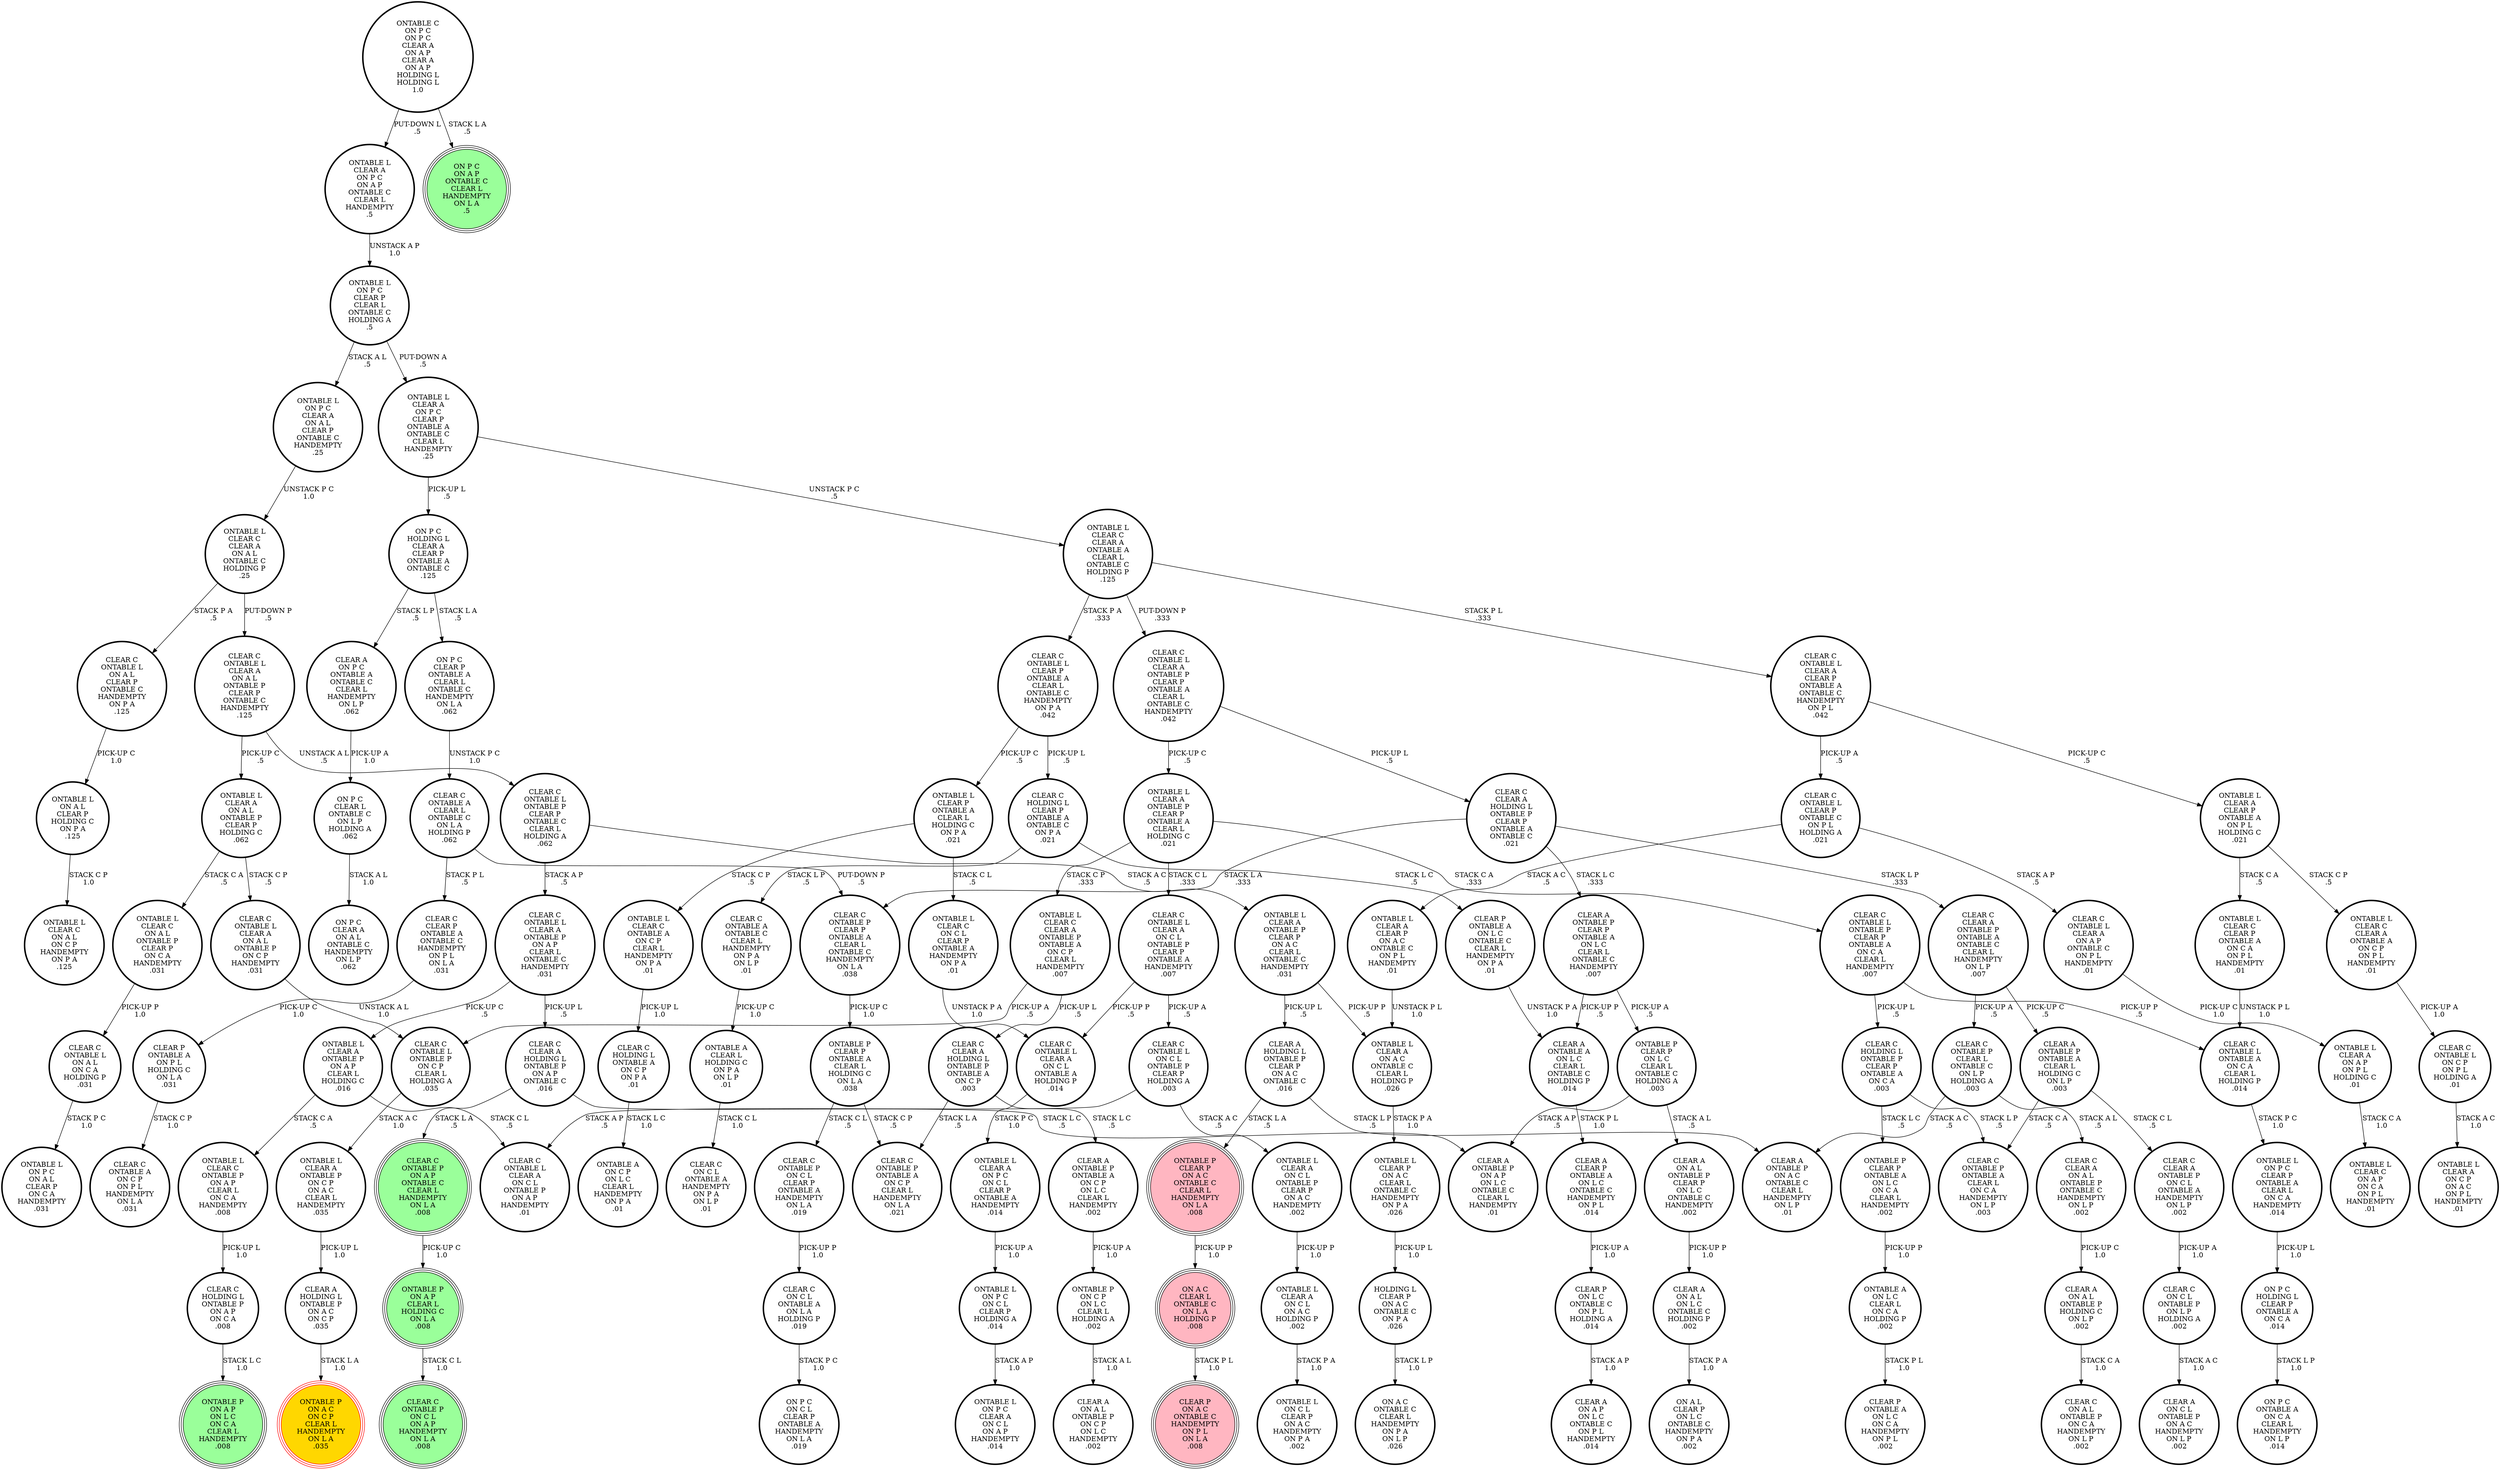 digraph {
"CLEAR C\nCLEAR A\nONTABLE P\nONTABLE A\nONTABLE C\nCLEAR L\nHANDEMPTY\nON L P\n.007\n" -> "CLEAR A\nONTABLE P\nONTABLE A\nCLEAR L\nHOLDING C\nON L P\n.003\n"[label="PICK-UP C\n.5\n"];
"CLEAR C\nCLEAR A\nONTABLE P\nONTABLE A\nONTABLE C\nCLEAR L\nHANDEMPTY\nON L P\n.007\n" -> "CLEAR C\nONTABLE P\nCLEAR L\nONTABLE C\nON L P\nHOLDING A\n.003\n"[label="PICK-UP A\n.5\n"];
"ONTABLE L\nCLEAR A\nON C L\nONTABLE P\nCLEAR P\nON A C\nHANDEMPTY\n.002\n" -> "ONTABLE L\nCLEAR A\nON C L\nON A C\nHOLDING P\n.002\n"[label="PICK-UP P\n1.0\n"];
"CLEAR A\nON A L\nON L C\nONTABLE C\nHOLDING P\n.002\n" -> "ON A L\nCLEAR P\nON L C\nONTABLE C\nHANDEMPTY\nON P A\n.002\n"[label="STACK P A\n1.0\n"];
"ONTABLE L\nCLEAR C\nON C L\nCLEAR P\nONTABLE A\nHANDEMPTY\nON P A\n.01\n" -> "CLEAR C\nONTABLE L\nCLEAR A\nON C L\nONTABLE A\nHOLDING P\n.014\n"[label="UNSTACK P A\n1.0\n"];
"ON P C\nCLEAR L\nONTABLE C\nON L P\nHOLDING A\n.062\n" -> "ON P C\nCLEAR A\nON A L\nONTABLE C\nHANDEMPTY\nON L P\n.062\n"[label="STACK A L\n1.0\n"];
"ONTABLE L\nCLEAR C\nON A L\nONTABLE P\nCLEAR P\nON C A\nHANDEMPTY\n.031\n" -> "CLEAR C\nONTABLE L\nON A L\nON C A\nHOLDING P\n.031\n"[label="PICK-UP P\n1.0\n"];
"CLEAR C\nONTABLE L\nCLEAR P\nONTABLE A\nCLEAR L\nONTABLE C\nHANDEMPTY\nON P A\n.042\n" -> "ONTABLE L\nCLEAR P\nONTABLE A\nCLEAR L\nHOLDING C\nON P A\n.021\n"[label="PICK-UP C\n.5\n"];
"CLEAR C\nONTABLE L\nCLEAR P\nONTABLE A\nCLEAR L\nONTABLE C\nHANDEMPTY\nON P A\n.042\n" -> "CLEAR C\nHOLDING L\nCLEAR P\nONTABLE A\nONTABLE C\nON P A\n.021\n"[label="PICK-UP L\n.5\n"];
"ONTABLE A\nCLEAR L\nHOLDING C\nON P A\nON L P\n.01\n" -> "CLEAR C\nON C L\nONTABLE A\nHANDEMPTY\nON P A\nON L P\n.01\n"[label="STACK C L\n1.0\n"];
"CLEAR C\nON C L\nONTABLE P\nON L P\nHOLDING A\n.002\n" -> "CLEAR A\nON C L\nONTABLE P\nON A C\nHANDEMPTY\nON L P\n.002\n"[label="STACK A C\n1.0\n"];
"CLEAR C\nHOLDING L\nONTABLE P\nON A P\nON C A\n.008\n" -> "ONTABLE P\nON A P\nON L C\nON C A\nCLEAR L\nHANDEMPTY\n.008\n"[label="STACK L C\n1.0\n"];
"CLEAR P\nON L C\nONTABLE C\nON P L\nHOLDING A\n.014\n" -> "CLEAR A\nON A P\nON L C\nONTABLE C\nON P L\nHANDEMPTY\n.014\n"[label="STACK A P\n1.0\n"];
"CLEAR C\nONTABLE L\nCLEAR A\nON A L\nONTABLE P\nCLEAR P\nONTABLE C\nHANDEMPTY\n.125\n" -> "CLEAR C\nONTABLE L\nONTABLE P\nCLEAR P\nONTABLE C\nCLEAR L\nHOLDING A\n.062\n"[label="UNSTACK A L\n.5\n"];
"CLEAR C\nONTABLE L\nCLEAR A\nON A L\nONTABLE P\nCLEAR P\nONTABLE C\nHANDEMPTY\n.125\n" -> "ONTABLE L\nCLEAR A\nON A L\nONTABLE P\nCLEAR P\nHOLDING C\n.062\n"[label="PICK-UP C\n.5\n"];
"CLEAR C\nHOLDING L\nONTABLE P\nCLEAR P\nONTABLE A\nON C A\n.003\n" -> "CLEAR C\nONTABLE P\nONTABLE A\nCLEAR L\nON C A\nHANDEMPTY\nON L P\n.003\n"[label="STACK L P\n.5\n"];
"CLEAR C\nHOLDING L\nONTABLE P\nCLEAR P\nONTABLE A\nON C A\n.003\n" -> "ONTABLE P\nCLEAR P\nONTABLE A\nON L C\nON C A\nCLEAR L\nHANDEMPTY\n.002\n"[label="STACK L C\n.5\n"];
"ONTABLE L\nON A L\nCLEAR P\nHOLDING C\nON P A\n.125\n" -> "ONTABLE L\nCLEAR C\nON A L\nON C P\nHANDEMPTY\nON P A\n.125\n"[label="STACK C P\n1.0\n"];
"ONTABLE L\nCLEAR A\nONTABLE P\nCLEAR P\nON A C\nCLEAR L\nONTABLE C\nHANDEMPTY\n.031\n" -> "ONTABLE L\nCLEAR A\nON A C\nONTABLE C\nCLEAR L\nHOLDING P\n.026\n"[label="PICK-UP P\n.5\n"];
"ONTABLE L\nCLEAR A\nONTABLE P\nCLEAR P\nON A C\nCLEAR L\nONTABLE C\nHANDEMPTY\n.031\n" -> "CLEAR A\nHOLDING L\nONTABLE P\nCLEAR P\nON A C\nONTABLE C\n.016\n"[label="PICK-UP L\n.5\n"];
"CLEAR A\nONTABLE A\nON L C\nCLEAR L\nONTABLE C\nHOLDING P\n.014\n" -> "CLEAR A\nCLEAR P\nONTABLE A\nON L C\nONTABLE C\nHANDEMPTY\nON P L\n.014\n"[label="STACK P L\n1.0\n"];
"ONTABLE L\nCLEAR A\nON P C\nON A P\nONTABLE C\nCLEAR L\nHANDEMPTY\n.5\n" -> "ONTABLE L\nON P C\nCLEAR P\nCLEAR L\nONTABLE C\nHOLDING A\n.5\n"[label="UNSTACK A P\n1.0\n"];
"CLEAR C\nCLEAR A\nON A L\nONTABLE P\nONTABLE C\nHANDEMPTY\nON L P\n.002\n" -> "CLEAR A\nON A L\nONTABLE P\nHOLDING C\nON L P\n.002\n"[label="PICK-UP C\n1.0\n"];
"ON A C\nCLEAR L\nONTABLE C\nON L A\nHOLDING P\n.008\n" -> "CLEAR P\nON A C\nONTABLE C\nHANDEMPTY\nON P L\nON L A\n.008\n"[label="STACK P L\n1.0\n"];
"ONTABLE L\nCLEAR C\nONTABLE A\nON C P\nCLEAR L\nHANDEMPTY\nON P A\n.01\n" -> "CLEAR C\nHOLDING L\nONTABLE A\nON C P\nON P A\n.01\n"[label="PICK-UP L\n1.0\n"];
"ONTABLE L\nCLEAR P\nONTABLE A\nCLEAR L\nHOLDING C\nON P A\n.021\n" -> "ONTABLE L\nCLEAR C\nON C L\nCLEAR P\nONTABLE A\nHANDEMPTY\nON P A\n.01\n"[label="STACK C L\n.5\n"];
"ONTABLE L\nCLEAR P\nONTABLE A\nCLEAR L\nHOLDING C\nON P A\n.021\n" -> "ONTABLE L\nCLEAR C\nONTABLE A\nON C P\nCLEAR L\nHANDEMPTY\nON P A\n.01\n"[label="STACK C P\n.5\n"];
"CLEAR C\nCLEAR A\nONTABLE P\nON C L\nONTABLE A\nHANDEMPTY\nON L P\n.002\n" -> "CLEAR C\nON C L\nONTABLE P\nON L P\nHOLDING A\n.002\n"[label="PICK-UP A\n1.0\n"];
"ONTABLE C\nON P C\nON P C\nCLEAR A\nON A P\nCLEAR A\nON A P\nHOLDING L\nHOLDING L\n1.0\n" -> "ONTABLE L\nCLEAR A\nON P C\nON A P\nONTABLE C\nCLEAR L\nHANDEMPTY\n.5\n"[label="PUT-DOWN L\n.5\n"];
"ONTABLE C\nON P C\nON P C\nCLEAR A\nON A P\nCLEAR A\nON A P\nHOLDING L\nHOLDING L\n1.0\n" -> "ON P C\nON A P\nONTABLE C\nCLEAR L\nHANDEMPTY\nON L A\n.5\n"[label="STACK L A\n.5\n"];
"ONTABLE L\nCLEAR A\nONTABLE P\nCLEAR P\nONTABLE A\nCLEAR L\nHOLDING C\n.021\n" -> "CLEAR C\nONTABLE L\nCLEAR A\nON C L\nONTABLE P\nCLEAR P\nONTABLE A\nHANDEMPTY\n.007\n"[label="STACK C L\n.333\n"];
"ONTABLE L\nCLEAR A\nONTABLE P\nCLEAR P\nONTABLE A\nCLEAR L\nHOLDING C\n.021\n" -> "ONTABLE L\nCLEAR C\nCLEAR A\nONTABLE P\nONTABLE A\nON C P\nCLEAR L\nHANDEMPTY\n.007\n"[label="STACK C P\n.333\n"];
"ONTABLE L\nCLEAR A\nONTABLE P\nCLEAR P\nONTABLE A\nCLEAR L\nHOLDING C\n.021\n" -> "CLEAR C\nONTABLE L\nONTABLE P\nCLEAR P\nONTABLE A\nON C A\nCLEAR L\nHANDEMPTY\n.007\n"[label="STACK C A\n.333\n"];
"CLEAR A\nCLEAR P\nONTABLE A\nON L C\nONTABLE C\nHANDEMPTY\nON P L\n.014\n" -> "CLEAR P\nON L C\nONTABLE C\nON P L\nHOLDING A\n.014\n"[label="PICK-UP A\n1.0\n"];
"CLEAR C\nON C L\nONTABLE A\nON L A\nHOLDING P\n.019\n" -> "ON P C\nON C L\nCLEAR P\nONTABLE A\nHANDEMPTY\nON L A\n.019\n"[label="STACK P C\n1.0\n"];
"ONTABLE L\nON P C\nCLEAR P\nCLEAR L\nONTABLE C\nHOLDING A\n.5\n" -> "ONTABLE L\nON P C\nCLEAR A\nON A L\nCLEAR P\nONTABLE C\nHANDEMPTY\n.25\n"[label="STACK A L\n.5\n"];
"ONTABLE L\nON P C\nCLEAR P\nCLEAR L\nONTABLE C\nHOLDING A\n.5\n" -> "ONTABLE L\nCLEAR A\nON P C\nCLEAR P\nONTABLE A\nONTABLE C\nCLEAR L\nHANDEMPTY\n.25\n"[label="PUT-DOWN A\n.5\n"];
"ONTABLE L\nCLEAR A\nON P C\nCLEAR P\nONTABLE A\nONTABLE C\nCLEAR L\nHANDEMPTY\n.25\n" -> "ON P C\nHOLDING L\nCLEAR A\nCLEAR P\nONTABLE A\nONTABLE C\n.125\n"[label="PICK-UP L\n.5\n"];
"ONTABLE L\nCLEAR A\nON P C\nCLEAR P\nONTABLE A\nONTABLE C\nCLEAR L\nHANDEMPTY\n.25\n" -> "ONTABLE L\nCLEAR C\nCLEAR A\nONTABLE A\nCLEAR L\nONTABLE C\nHOLDING P\n.125\n"[label="UNSTACK P C\n.5\n"];
"ONTABLE L\nCLEAR C\nCLEAR A\nONTABLE P\nONTABLE A\nON C P\nCLEAR L\nHANDEMPTY\n.007\n" -> "CLEAR C\nCLEAR A\nHOLDING L\nONTABLE P\nONTABLE A\nON C P\n.003\n"[label="PICK-UP L\n.5\n"];
"ONTABLE L\nCLEAR C\nCLEAR A\nONTABLE P\nONTABLE A\nON C P\nCLEAR L\nHANDEMPTY\n.007\n" -> "CLEAR C\nONTABLE L\nONTABLE P\nON C P\nCLEAR L\nHOLDING A\n.035\n"[label="PICK-UP A\n.5\n"];
"HOLDING L\nCLEAR P\nON A C\nONTABLE C\nON P A\n.026\n" -> "ON A C\nONTABLE C\nCLEAR L\nHANDEMPTY\nON P A\nON L P\n.026\n"[label="STACK L P\n1.0\n"];
"CLEAR C\nCLEAR A\nHOLDING L\nONTABLE P\nCLEAR P\nONTABLE A\nONTABLE C\n.021\n" -> "CLEAR A\nONTABLE P\nCLEAR P\nONTABLE A\nON L C\nCLEAR L\nONTABLE C\nHANDEMPTY\n.007\n"[label="STACK L C\n.333\n"];
"CLEAR C\nCLEAR A\nHOLDING L\nONTABLE P\nCLEAR P\nONTABLE A\nONTABLE C\n.021\n" -> "CLEAR C\nCLEAR A\nONTABLE P\nONTABLE A\nONTABLE C\nCLEAR L\nHANDEMPTY\nON L P\n.007\n"[label="STACK L P\n.333\n"];
"CLEAR C\nCLEAR A\nHOLDING L\nONTABLE P\nCLEAR P\nONTABLE A\nONTABLE C\n.021\n" -> "CLEAR C\nONTABLE P\nCLEAR P\nONTABLE A\nCLEAR L\nONTABLE C\nHANDEMPTY\nON L A\n.038\n"[label="STACK L A\n.333\n"];
"CLEAR C\nONTABLE L\nCLEAR A\nONTABLE P\nCLEAR P\nONTABLE A\nCLEAR L\nONTABLE C\nHANDEMPTY\n.042\n" -> "CLEAR C\nCLEAR A\nHOLDING L\nONTABLE P\nCLEAR P\nONTABLE A\nONTABLE C\n.021\n"[label="PICK-UP L\n.5\n"];
"CLEAR C\nONTABLE L\nCLEAR A\nONTABLE P\nCLEAR P\nONTABLE A\nCLEAR L\nONTABLE C\nHANDEMPTY\n.042\n" -> "ONTABLE L\nCLEAR A\nONTABLE P\nCLEAR P\nONTABLE A\nCLEAR L\nHOLDING C\n.021\n"[label="PICK-UP C\n.5\n"];
"CLEAR A\nONTABLE P\nONTABLE A\nCLEAR L\nHOLDING C\nON L P\n.003\n" -> "CLEAR C\nCLEAR A\nONTABLE P\nON C L\nONTABLE A\nHANDEMPTY\nON L P\n.002\n"[label="STACK C L\n.5\n"];
"CLEAR A\nONTABLE P\nONTABLE A\nCLEAR L\nHOLDING C\nON L P\n.003\n" -> "CLEAR C\nONTABLE P\nONTABLE A\nCLEAR L\nON C A\nHANDEMPTY\nON L P\n.003\n"[label="STACK C A\n.5\n"];
"ONTABLE A\nON L C\nCLEAR L\nON C A\nHOLDING P\n.002\n" -> "CLEAR P\nONTABLE A\nON L C\nON C A\nHANDEMPTY\nON P L\n.002\n"[label="STACK P L\n1.0\n"];
"ONTABLE L\nON P C\nCLEAR P\nONTABLE A\nCLEAR L\nON C A\nHANDEMPTY\n.014\n" -> "ON P C\nHOLDING L\nCLEAR P\nONTABLE A\nON C A\n.014\n"[label="PICK-UP L\n1.0\n"];
"CLEAR C\nONTABLE P\nCLEAR L\nONTABLE C\nON L P\nHOLDING A\n.003\n" -> "CLEAR A\nONTABLE P\nON A C\nONTABLE C\nCLEAR L\nHANDEMPTY\nON L P\n.01\n"[label="STACK A C\n.5\n"];
"CLEAR C\nONTABLE P\nCLEAR L\nONTABLE C\nON L P\nHOLDING A\n.003\n" -> "CLEAR C\nCLEAR A\nON A L\nONTABLE P\nONTABLE C\nHANDEMPTY\nON L P\n.002\n"[label="STACK A L\n.5\n"];
"CLEAR C\nCLEAR A\nHOLDING L\nONTABLE P\nONTABLE A\nON C P\n.003\n" -> "CLEAR C\nONTABLE P\nONTABLE A\nON C P\nCLEAR L\nHANDEMPTY\nON L A\n.021\n"[label="STACK L A\n.5\n"];
"CLEAR C\nCLEAR A\nHOLDING L\nONTABLE P\nONTABLE A\nON C P\n.003\n" -> "CLEAR A\nONTABLE P\nONTABLE A\nON C P\nON L C\nCLEAR L\nHANDEMPTY\n.002\n"[label="STACK L C\n.5\n"];
"ONTABLE L\nCLEAR A\nONTABLE P\nON C P\nON A C\nCLEAR L\nHANDEMPTY\n.035\n" -> "CLEAR A\nHOLDING L\nONTABLE P\nON A C\nON C P\n.035\n"[label="PICK-UP L\n1.0\n"];
"CLEAR A\nON P C\nONTABLE A\nONTABLE C\nCLEAR L\nHANDEMPTY\nON L P\n.062\n" -> "ON P C\nCLEAR L\nONTABLE C\nON L P\nHOLDING A\n.062\n"[label="PICK-UP A\n1.0\n"];
"ONTABLE L\nCLEAR C\nCLEAR P\nONTABLE A\nON C A\nON P L\nHANDEMPTY\n.01\n" -> "CLEAR C\nONTABLE L\nONTABLE A\nON C A\nCLEAR L\nHOLDING P\n.014\n"[label="UNSTACK P L\n1.0\n"];
"CLEAR C\nONTABLE P\nON A P\nONTABLE C\nCLEAR L\nHANDEMPTY\nON L A\n.008\n" -> "ONTABLE P\nON A P\nCLEAR L\nHOLDING C\nON L A\n.008\n"[label="PICK-UP C\n1.0\n"];
"ONTABLE L\nCLEAR A\nON A P\nON P L\nHOLDING C\n.01\n" -> "ONTABLE L\nCLEAR C\nON A P\nON C A\nON P L\nHANDEMPTY\n.01\n"[label="STACK C A\n1.0\n"];
"CLEAR C\nONTABLE L\nCLEAR A\nON A L\nONTABLE P\nON C P\nHANDEMPTY\n.031\n" -> "CLEAR C\nONTABLE L\nONTABLE P\nON C P\nCLEAR L\nHOLDING A\n.035\n"[label="UNSTACK A L\n1.0\n"];
"ONTABLE L\nCLEAR P\nON A C\nCLEAR L\nONTABLE C\nHANDEMPTY\nON P A\n.026\n" -> "HOLDING L\nCLEAR P\nON A C\nONTABLE C\nON P A\n.026\n"[label="PICK-UP L\n1.0\n"];
"ONTABLE L\nCLEAR A\nON A L\nONTABLE P\nCLEAR P\nHOLDING C\n.062\n" -> "ONTABLE L\nCLEAR C\nON A L\nONTABLE P\nCLEAR P\nON C A\nHANDEMPTY\n.031\n"[label="STACK C A\n.5\n"];
"ONTABLE L\nCLEAR A\nON A L\nONTABLE P\nCLEAR P\nHOLDING C\n.062\n" -> "CLEAR C\nONTABLE L\nCLEAR A\nON A L\nONTABLE P\nON C P\nHANDEMPTY\n.031\n"[label="STACK C P\n.5\n"];
"CLEAR P\nONTABLE A\nON L C\nONTABLE C\nCLEAR L\nHANDEMPTY\nON P A\n.01\n" -> "CLEAR A\nONTABLE A\nON L C\nCLEAR L\nONTABLE C\nHOLDING P\n.014\n"[label="UNSTACK P A\n1.0\n"];
"ONTABLE L\nCLEAR C\nONTABLE P\nON A P\nCLEAR L\nON C A\nHANDEMPTY\n.008\n" -> "CLEAR C\nHOLDING L\nONTABLE P\nON A P\nON C A\n.008\n"[label="PICK-UP L\n1.0\n"];
"CLEAR A\nONTABLE P\nCLEAR P\nONTABLE A\nON L C\nCLEAR L\nONTABLE C\nHANDEMPTY\n.007\n" -> "ONTABLE P\nCLEAR P\nON L C\nCLEAR L\nONTABLE C\nHOLDING A\n.003\n"[label="PICK-UP A\n.5\n"];
"CLEAR A\nONTABLE P\nCLEAR P\nONTABLE A\nON L C\nCLEAR L\nONTABLE C\nHANDEMPTY\n.007\n" -> "CLEAR A\nONTABLE A\nON L C\nCLEAR L\nONTABLE C\nHOLDING P\n.014\n"[label="PICK-UP P\n.5\n"];
"ONTABLE L\nCLEAR A\nON A C\nONTABLE C\nCLEAR L\nHOLDING P\n.026\n" -> "ONTABLE L\nCLEAR P\nON A C\nCLEAR L\nONTABLE C\nHANDEMPTY\nON P A\n.026\n"[label="STACK P A\n1.0\n"];
"CLEAR C\nONTABLE L\nON A L\nCLEAR P\nONTABLE C\nHANDEMPTY\nON P A\n.125\n" -> "ONTABLE L\nON A L\nCLEAR P\nHOLDING C\nON P A\n.125\n"[label="PICK-UP C\n1.0\n"];
"CLEAR C\nONTABLE A\nCLEAR L\nONTABLE C\nON L A\nHOLDING P\n.062\n" -> "CLEAR C\nCLEAR P\nONTABLE A\nONTABLE C\nHANDEMPTY\nON P L\nON L A\n.031\n"[label="STACK P L\n.5\n"];
"CLEAR C\nONTABLE A\nCLEAR L\nONTABLE C\nON L A\nHOLDING P\n.062\n" -> "CLEAR C\nONTABLE P\nCLEAR P\nONTABLE A\nCLEAR L\nONTABLE C\nHANDEMPTY\nON L A\n.038\n"[label="PUT-DOWN P\n.5\n"];
"CLEAR C\nONTABLE L\nON C L\nONTABLE P\nCLEAR P\nHOLDING A\n.003\n" -> "ONTABLE L\nCLEAR A\nON C L\nONTABLE P\nCLEAR P\nON A C\nHANDEMPTY\n.002\n"[label="STACK A C\n.5\n"];
"CLEAR C\nONTABLE L\nON C L\nONTABLE P\nCLEAR P\nHOLDING A\n.003\n" -> "CLEAR C\nONTABLE L\nCLEAR A\nON C L\nONTABLE P\nON A P\nHANDEMPTY\n.01\n"[label="STACK A P\n.5\n"];
"ONTABLE P\nON A P\nCLEAR L\nHOLDING C\nON L A\n.008\n" -> "CLEAR C\nONTABLE P\nON C L\nON A P\nHANDEMPTY\nON L A\n.008\n"[label="STACK C L\n1.0\n"];
"ONTABLE P\nCLEAR P\nONTABLE A\nON L C\nON C A\nCLEAR L\nHANDEMPTY\n.002\n" -> "ONTABLE A\nON L C\nCLEAR L\nON C A\nHOLDING P\n.002\n"[label="PICK-UP P\n1.0\n"];
"CLEAR C\nONTABLE L\nCLEAR A\nON A P\nONTABLE C\nON P L\nHANDEMPTY\n.01\n" -> "ONTABLE L\nCLEAR A\nON A P\nON P L\nHOLDING C\n.01\n"[label="PICK-UP C\n1.0\n"];
"CLEAR C\nONTABLE P\nCLEAR P\nONTABLE A\nCLEAR L\nONTABLE C\nHANDEMPTY\nON L A\n.038\n" -> "ONTABLE P\nCLEAR P\nONTABLE A\nCLEAR L\nHOLDING C\nON L A\n.038\n"[label="PICK-UP C\n1.0\n"];
"ONTABLE L\nON P C\nCLEAR A\nON A L\nCLEAR P\nONTABLE C\nHANDEMPTY\n.25\n" -> "ONTABLE L\nCLEAR C\nCLEAR A\nON A L\nONTABLE C\nHOLDING P\n.25\n"[label="UNSTACK P C\n1.0\n"];
"CLEAR C\nCLEAR P\nONTABLE A\nONTABLE C\nHANDEMPTY\nON P L\nON L A\n.031\n" -> "CLEAR P\nONTABLE A\nON P L\nHOLDING C\nON L A\n.031\n"[label="PICK-UP C\n1.0\n"];
"CLEAR C\nONTABLE L\nCLEAR A\nON C L\nONTABLE P\nCLEAR P\nONTABLE A\nHANDEMPTY\n.007\n" -> "CLEAR C\nONTABLE L\nON C L\nONTABLE P\nCLEAR P\nHOLDING A\n.003\n"[label="PICK-UP A\n.5\n"];
"CLEAR C\nONTABLE L\nCLEAR A\nON C L\nONTABLE P\nCLEAR P\nONTABLE A\nHANDEMPTY\n.007\n" -> "CLEAR C\nONTABLE L\nCLEAR A\nON C L\nONTABLE A\nHOLDING P\n.014\n"[label="PICK-UP P\n.5\n"];
"CLEAR C\nONTABLE L\nCLEAR A\nCLEAR P\nONTABLE A\nONTABLE C\nHANDEMPTY\nON P L\n.042\n" -> "ONTABLE L\nCLEAR A\nCLEAR P\nONTABLE A\nON P L\nHOLDING C\n.021\n"[label="PICK-UP C\n.5\n"];
"CLEAR C\nONTABLE L\nCLEAR A\nCLEAR P\nONTABLE A\nONTABLE C\nHANDEMPTY\nON P L\n.042\n" -> "CLEAR C\nONTABLE L\nCLEAR P\nONTABLE C\nON P L\nHOLDING A\n.021\n"[label="PICK-UP A\n.5\n"];
"CLEAR C\nONTABLE P\nON C L\nCLEAR P\nONTABLE A\nHANDEMPTY\nON L A\n.019\n" -> "CLEAR C\nON C L\nONTABLE A\nON L A\nHOLDING P\n.019\n"[label="PICK-UP P\n1.0\n"];
"CLEAR A\nHOLDING L\nONTABLE P\nON A C\nON C P\n.035\n" -> "ONTABLE P\nON A C\nON C P\nCLEAR L\nHANDEMPTY\nON L A\n.035\n"[label="STACK L A\n1.0\n"];
"CLEAR A\nONTABLE P\nONTABLE A\nON C P\nON L C\nCLEAR L\nHANDEMPTY\n.002\n" -> "ONTABLE P\nON C P\nON L C\nCLEAR L\nHOLDING A\n.002\n"[label="PICK-UP A\n1.0\n"];
"ONTABLE P\nON C P\nON L C\nCLEAR L\nHOLDING A\n.002\n" -> "CLEAR A\nON A L\nONTABLE P\nON C P\nON L C\nHANDEMPTY\n.002\n"[label="STACK A L\n1.0\n"];
"CLEAR C\nHOLDING L\nONTABLE A\nON C P\nON P A\n.01\n" -> "ONTABLE A\nON C P\nON L C\nCLEAR L\nHANDEMPTY\nON P A\n.01\n"[label="STACK L C\n1.0\n"];
"CLEAR C\nONTABLE L\nCLEAR P\nONTABLE C\nON P L\nHOLDING A\n.021\n" -> "CLEAR C\nONTABLE L\nCLEAR A\nON A P\nONTABLE C\nON P L\nHANDEMPTY\n.01\n"[label="STACK A P\n.5\n"];
"CLEAR C\nONTABLE L\nCLEAR P\nONTABLE C\nON P L\nHOLDING A\n.021\n" -> "ONTABLE L\nCLEAR A\nCLEAR P\nON A C\nONTABLE C\nON P L\nHANDEMPTY\n.01\n"[label="STACK A C\n.5\n"];
"CLEAR C\nONTABLE L\nON C P\nON P L\nHOLDING A\n.01\n" -> "ONTABLE L\nCLEAR A\nON C P\nON A C\nON P L\nHANDEMPTY\n.01\n"[label="STACK A C\n1.0\n"];
"CLEAR C\nONTABLE L\nONTABLE A\nON C A\nCLEAR L\nHOLDING P\n.014\n" -> "ONTABLE L\nON P C\nCLEAR P\nONTABLE A\nCLEAR L\nON C A\nHANDEMPTY\n.014\n"[label="STACK P C\n1.0\n"];
"CLEAR A\nON A L\nONTABLE P\nHOLDING C\nON L P\n.002\n" -> "CLEAR C\nON A L\nONTABLE P\nON C A\nHANDEMPTY\nON L P\n.002\n"[label="STACK C A\n1.0\n"];
"ONTABLE L\nCLEAR C\nCLEAR A\nONTABLE A\nON C P\nON P L\nHANDEMPTY\n.01\n" -> "CLEAR C\nONTABLE L\nON C P\nON P L\nHOLDING A\n.01\n"[label="PICK-UP A\n1.0\n"];
"ONTABLE L\nCLEAR A\nONTABLE P\nON A P\nCLEAR L\nHOLDING C\n.016\n" -> "CLEAR C\nONTABLE L\nCLEAR A\nON C L\nONTABLE P\nON A P\nHANDEMPTY\n.01\n"[label="STACK C L\n.5\n"];
"ONTABLE L\nCLEAR A\nONTABLE P\nON A P\nCLEAR L\nHOLDING C\n.016\n" -> "ONTABLE L\nCLEAR C\nONTABLE P\nON A P\nCLEAR L\nON C A\nHANDEMPTY\n.008\n"[label="STACK C A\n.5\n"];
"ONTABLE L\nCLEAR C\nCLEAR A\nONTABLE A\nCLEAR L\nONTABLE C\nHOLDING P\n.125\n" -> "CLEAR C\nONTABLE L\nCLEAR A\nCLEAR P\nONTABLE A\nONTABLE C\nHANDEMPTY\nON P L\n.042\n"[label="STACK P L\n.333\n"];
"ONTABLE L\nCLEAR C\nCLEAR A\nONTABLE A\nCLEAR L\nONTABLE C\nHOLDING P\n.125\n" -> "CLEAR C\nONTABLE L\nCLEAR P\nONTABLE A\nCLEAR L\nONTABLE C\nHANDEMPTY\nON P A\n.042\n"[label="STACK P A\n.333\n"];
"ONTABLE L\nCLEAR C\nCLEAR A\nONTABLE A\nCLEAR L\nONTABLE C\nHOLDING P\n.125\n" -> "CLEAR C\nONTABLE L\nCLEAR A\nONTABLE P\nCLEAR P\nONTABLE A\nCLEAR L\nONTABLE C\nHANDEMPTY\n.042\n"[label="PUT-DOWN P\n.333\n"];
"CLEAR C\nHOLDING L\nCLEAR P\nONTABLE A\nONTABLE C\nON P A\n.021\n" -> "CLEAR P\nONTABLE A\nON L C\nONTABLE C\nCLEAR L\nHANDEMPTY\nON P A\n.01\n"[label="STACK L C\n.5\n"];
"CLEAR C\nHOLDING L\nCLEAR P\nONTABLE A\nONTABLE C\nON P A\n.021\n" -> "CLEAR C\nONTABLE A\nONTABLE C\nCLEAR L\nHANDEMPTY\nON P A\nON L P\n.01\n"[label="STACK L P\n.5\n"];
"ONTABLE L\nCLEAR A\nCLEAR P\nONTABLE A\nON P L\nHOLDING C\n.021\n" -> "ONTABLE L\nCLEAR C\nCLEAR A\nONTABLE A\nON C P\nON P L\nHANDEMPTY\n.01\n"[label="STACK C P\n.5\n"];
"ONTABLE L\nCLEAR A\nCLEAR P\nONTABLE A\nON P L\nHOLDING C\n.021\n" -> "ONTABLE L\nCLEAR C\nCLEAR P\nONTABLE A\nON C A\nON P L\nHANDEMPTY\n.01\n"[label="STACK C A\n.5\n"];
"CLEAR A\nON A L\nONTABLE P\nCLEAR P\nON L C\nONTABLE C\nHANDEMPTY\n.002\n" -> "CLEAR A\nON A L\nON L C\nONTABLE C\nHOLDING P\n.002\n"[label="PICK-UP P\n1.0\n"];
"ON P C\nHOLDING L\nCLEAR A\nCLEAR P\nONTABLE A\nONTABLE C\n.125\n" -> "CLEAR A\nON P C\nONTABLE A\nONTABLE C\nCLEAR L\nHANDEMPTY\nON L P\n.062\n"[label="STACK L P\n.5\n"];
"ON P C\nHOLDING L\nCLEAR A\nCLEAR P\nONTABLE A\nONTABLE C\n.125\n" -> "ON P C\nCLEAR P\nONTABLE A\nCLEAR L\nONTABLE C\nHANDEMPTY\nON L A\n.062\n"[label="STACK L A\n.5\n"];
"ONTABLE L\nCLEAR A\nON P C\nON C L\nCLEAR P\nONTABLE A\nHANDEMPTY\n.014\n" -> "ONTABLE L\nON P C\nON C L\nCLEAR P\nHOLDING A\n.014\n"[label="PICK-UP A\n1.0\n"];
"CLEAR C\nONTABLE L\nCLEAR A\nON C L\nONTABLE A\nHOLDING P\n.014\n" -> "ONTABLE L\nCLEAR A\nON P C\nON C L\nCLEAR P\nONTABLE A\nHANDEMPTY\n.014\n"[label="STACK P C\n1.0\n"];
"ONTABLE P\nCLEAR P\nON L C\nCLEAR L\nONTABLE C\nHOLDING A\n.003\n" -> "CLEAR A\nONTABLE P\nON A P\nON L C\nONTABLE C\nCLEAR L\nHANDEMPTY\n.01\n"[label="STACK A P\n.5\n"];
"ONTABLE P\nCLEAR P\nON L C\nCLEAR L\nONTABLE C\nHOLDING A\n.003\n" -> "CLEAR A\nON A L\nONTABLE P\nCLEAR P\nON L C\nONTABLE C\nHANDEMPTY\n.002\n"[label="STACK A L\n.5\n"];
"CLEAR C\nONTABLE L\nONTABLE P\nCLEAR P\nONTABLE A\nON C A\nCLEAR L\nHANDEMPTY\n.007\n" -> "CLEAR C\nHOLDING L\nONTABLE P\nCLEAR P\nONTABLE A\nON C A\n.003\n"[label="PICK-UP L\n.5\n"];
"CLEAR C\nONTABLE L\nONTABLE P\nCLEAR P\nONTABLE A\nON C A\nCLEAR L\nHANDEMPTY\n.007\n" -> "CLEAR C\nONTABLE L\nONTABLE A\nON C A\nCLEAR L\nHOLDING P\n.014\n"[label="PICK-UP P\n.5\n"];
"CLEAR C\nONTABLE L\nCLEAR A\nONTABLE P\nON A P\nCLEAR L\nONTABLE C\nHANDEMPTY\n.031\n" -> "CLEAR C\nCLEAR A\nHOLDING L\nONTABLE P\nON A P\nONTABLE C\n.016\n"[label="PICK-UP L\n.5\n"];
"CLEAR C\nONTABLE L\nCLEAR A\nONTABLE P\nON A P\nCLEAR L\nONTABLE C\nHANDEMPTY\n.031\n" -> "ONTABLE L\nCLEAR A\nONTABLE P\nON A P\nCLEAR L\nHOLDING C\n.016\n"[label="PICK-UP C\n.5\n"];
"ONTABLE L\nCLEAR A\nCLEAR P\nON A C\nONTABLE C\nON P L\nHANDEMPTY\n.01\n" -> "ONTABLE L\nCLEAR A\nON A C\nONTABLE C\nCLEAR L\nHOLDING P\n.026\n"[label="UNSTACK P L\n1.0\n"];
"CLEAR P\nONTABLE A\nON P L\nHOLDING C\nON L A\n.031\n" -> "CLEAR C\nONTABLE A\nON C P\nON P L\nHANDEMPTY\nON L A\n.031\n"[label="STACK C P\n1.0\n"];
"ONTABLE P\nCLEAR P\nONTABLE A\nCLEAR L\nHOLDING C\nON L A\n.038\n" -> "CLEAR C\nONTABLE P\nON C L\nCLEAR P\nONTABLE A\nHANDEMPTY\nON L A\n.019\n"[label="STACK C L\n.5\n"];
"ONTABLE P\nCLEAR P\nONTABLE A\nCLEAR L\nHOLDING C\nON L A\n.038\n" -> "CLEAR C\nONTABLE P\nONTABLE A\nON C P\nCLEAR L\nHANDEMPTY\nON L A\n.021\n"[label="STACK C P\n.5\n"];
"ONTABLE L\nCLEAR A\nON C L\nON A C\nHOLDING P\n.002\n" -> "ONTABLE L\nON C L\nCLEAR P\nON A C\nHANDEMPTY\nON P A\n.002\n"[label="STACK P A\n1.0\n"];
"CLEAR C\nONTABLE L\nON A L\nON C A\nHOLDING P\n.031\n" -> "ONTABLE L\nON P C\nON A L\nCLEAR P\nON C A\nHANDEMPTY\n.031\n"[label="STACK P C\n1.0\n"];
"CLEAR C\nONTABLE L\nONTABLE P\nON C P\nCLEAR L\nHOLDING A\n.035\n" -> "ONTABLE L\nCLEAR A\nONTABLE P\nON C P\nON A C\nCLEAR L\nHANDEMPTY\n.035\n"[label="STACK A C\n1.0\n"];
"ONTABLE L\nCLEAR C\nCLEAR A\nON A L\nONTABLE C\nHOLDING P\n.25\n" -> "CLEAR C\nONTABLE L\nCLEAR A\nON A L\nONTABLE P\nCLEAR P\nONTABLE C\nHANDEMPTY\n.125\n"[label="PUT-DOWN P\n.5\n"];
"ONTABLE L\nCLEAR C\nCLEAR A\nON A L\nONTABLE C\nHOLDING P\n.25\n" -> "CLEAR C\nONTABLE L\nON A L\nCLEAR P\nONTABLE C\nHANDEMPTY\nON P A\n.125\n"[label="STACK P A\n.5\n"];
"ONTABLE L\nON P C\nON C L\nCLEAR P\nHOLDING A\n.014\n" -> "ONTABLE L\nON P C\nCLEAR A\nON C L\nON A P\nHANDEMPTY\n.014\n"[label="STACK A P\n1.0\n"];
"ON P C\nHOLDING L\nCLEAR P\nONTABLE A\nON C A\n.014\n" -> "ON P C\nONTABLE A\nON C A\nCLEAR L\nHANDEMPTY\nON L P\n.014\n"[label="STACK L P\n1.0\n"];
"CLEAR A\nHOLDING L\nONTABLE P\nCLEAR P\nON A C\nONTABLE C\n.016\n" -> "CLEAR A\nONTABLE P\nON A C\nONTABLE C\nCLEAR L\nHANDEMPTY\nON L P\n.01\n"[label="STACK L P\n.5\n"];
"CLEAR A\nHOLDING L\nONTABLE P\nCLEAR P\nON A C\nONTABLE C\n.016\n" -> "ONTABLE P\nCLEAR P\nON A C\nONTABLE C\nCLEAR L\nHANDEMPTY\nON L A\n.008\n"[label="STACK L A\n.5\n"];
"CLEAR C\nONTABLE A\nONTABLE C\nCLEAR L\nHANDEMPTY\nON P A\nON L P\n.01\n" -> "ONTABLE A\nCLEAR L\nHOLDING C\nON P A\nON L P\n.01\n"[label="PICK-UP C\n1.0\n"];
"CLEAR C\nCLEAR A\nHOLDING L\nONTABLE P\nON A P\nONTABLE C\n.016\n" -> "CLEAR C\nONTABLE P\nON A P\nONTABLE C\nCLEAR L\nHANDEMPTY\nON L A\n.008\n"[label="STACK L A\n.5\n"];
"CLEAR C\nCLEAR A\nHOLDING L\nONTABLE P\nON A P\nONTABLE C\n.016\n" -> "CLEAR A\nONTABLE P\nON A P\nON L C\nONTABLE C\nCLEAR L\nHANDEMPTY\n.01\n"[label="STACK L C\n.5\n"];
"CLEAR C\nONTABLE L\nONTABLE P\nCLEAR P\nONTABLE C\nCLEAR L\nHOLDING A\n.062\n" -> "ONTABLE L\nCLEAR A\nONTABLE P\nCLEAR P\nON A C\nCLEAR L\nONTABLE C\nHANDEMPTY\n.031\n"[label="STACK A C\n.5\n"];
"CLEAR C\nONTABLE L\nONTABLE P\nCLEAR P\nONTABLE C\nCLEAR L\nHOLDING A\n.062\n" -> "CLEAR C\nONTABLE L\nCLEAR A\nONTABLE P\nON A P\nCLEAR L\nONTABLE C\nHANDEMPTY\n.031\n"[label="STACK A P\n.5\n"];
"ON P C\nCLEAR P\nONTABLE A\nCLEAR L\nONTABLE C\nHANDEMPTY\nON L A\n.062\n" -> "CLEAR C\nONTABLE A\nCLEAR L\nONTABLE C\nON L A\nHOLDING P\n.062\n"[label="UNSTACK P C\n1.0\n"];
"ONTABLE P\nCLEAR P\nON A C\nONTABLE C\nCLEAR L\nHANDEMPTY\nON L A\n.008\n" -> "ON A C\nCLEAR L\nONTABLE C\nON L A\nHOLDING P\n.008\n"[label="PICK-UP P\n1.0\n"];
"CLEAR A\nON A P\nON L C\nONTABLE C\nON P L\nHANDEMPTY\n.014\n" [shape=circle, penwidth=3];
"CLEAR C\nON C L\nONTABLE A\nHANDEMPTY\nON P A\nON L P\n.01\n" [shape=circle, penwidth=3];
"CLEAR P\nON A C\nONTABLE C\nHANDEMPTY\nON P L\nON L A\n.008\n" [shape=circle, style=filled, fillcolor=lightpink, peripheries=3];
"ON P C\nON A P\nONTABLE C\nCLEAR L\nHANDEMPTY\nON L A\n.5\n" [shape=circle, style=filled, fillcolor=palegreen1, peripheries=3];
"ON A L\nCLEAR P\nON L C\nONTABLE C\nHANDEMPTY\nON P A\n.002\n" [shape=circle, penwidth=3];
"ONTABLE P\nON A P\nON L C\nON C A\nCLEAR L\nHANDEMPTY\n.008\n" [shape=circle, style=filled, fillcolor=palegreen1, peripheries=3];
"CLEAR C\nONTABLE L\nCLEAR A\nON C L\nONTABLE P\nON A P\nHANDEMPTY\n.01\n" [shape=circle, penwidth=3];
"CLEAR C\nONTABLE A\nON C P\nON P L\nHANDEMPTY\nON L A\n.031\n" [shape=circle, penwidth=3];
"ONTABLE L\nON P C\nON A L\nCLEAR P\nON C A\nHANDEMPTY\n.031\n" [shape=circle, penwidth=3];
"ONTABLE L\nON C L\nCLEAR P\nON A C\nHANDEMPTY\nON P A\n.002\n" [shape=circle, penwidth=3];
"ONTABLE L\nCLEAR C\nON A P\nON C A\nON P L\nHANDEMPTY\n.01\n" [shape=circle, penwidth=3];
"CLEAR C\nONTABLE P\nON C L\nON A P\nHANDEMPTY\nON L A\n.008\n" [shape=circle, style=filled, fillcolor=palegreen1, peripheries=3];
"ON P C\nCLEAR A\nON A L\nONTABLE C\nHANDEMPTY\nON L P\n.062\n" [shape=circle, penwidth=3];
"CLEAR C\nONTABLE P\nONTABLE A\nON C P\nCLEAR L\nHANDEMPTY\nON L A\n.021\n" [shape=circle, penwidth=3];
"CLEAR A\nONTABLE P\nON A P\nON L C\nONTABLE C\nCLEAR L\nHANDEMPTY\n.01\n" [shape=circle, penwidth=3];
"ONTABLE L\nCLEAR C\nON A L\nON C P\nHANDEMPTY\nON P A\n.125\n" [shape=circle, penwidth=3];
"ON P C\nONTABLE A\nON C A\nCLEAR L\nHANDEMPTY\nON L P\n.014\n" [shape=circle, penwidth=3];
"ONTABLE L\nON P C\nCLEAR A\nON C L\nON A P\nHANDEMPTY\n.014\n" [shape=circle, penwidth=3];
"ONTABLE A\nON C P\nON L C\nCLEAR L\nHANDEMPTY\nON P A\n.01\n" [shape=circle, penwidth=3];
"CLEAR P\nONTABLE A\nON L C\nON C A\nHANDEMPTY\nON P L\n.002\n" [shape=circle, penwidth=3];
"CLEAR A\nONTABLE P\nON A C\nONTABLE C\nCLEAR L\nHANDEMPTY\nON L P\n.01\n" [shape=circle, penwidth=3];
"ON A C\nONTABLE C\nCLEAR L\nHANDEMPTY\nON P A\nON L P\n.026\n" [shape=circle, penwidth=3];
"CLEAR A\nON A L\nONTABLE P\nON C P\nON L C\nHANDEMPTY\n.002\n" [shape=circle, penwidth=3];
"CLEAR A\nON C L\nONTABLE P\nON A C\nHANDEMPTY\nON L P\n.002\n" [shape=circle, penwidth=3];
"ONTABLE P\nON A C\nON C P\nCLEAR L\nHANDEMPTY\nON L A\n.035\n" [shape=circle, style=filled color=red, fillcolor=gold, peripheries=3];
"CLEAR C\nON A L\nONTABLE P\nON C A\nHANDEMPTY\nON L P\n.002\n" [shape=circle, penwidth=3];
"ON P C\nON C L\nCLEAR P\nONTABLE A\nHANDEMPTY\nON L A\n.019\n" [shape=circle, penwidth=3];
"ONTABLE L\nCLEAR A\nON C P\nON A C\nON P L\nHANDEMPTY\n.01\n" [shape=circle, penwidth=3];
"CLEAR C\nONTABLE P\nONTABLE A\nCLEAR L\nON C A\nHANDEMPTY\nON L P\n.003\n" [shape=circle, penwidth=3];
"CLEAR A\nON A P\nON L C\nONTABLE C\nON P L\nHANDEMPTY\n.014\n" [shape=circle, penwidth=3];
"ON P C\nHOLDING L\nCLEAR A\nCLEAR P\nONTABLE A\nONTABLE C\n.125\n" [shape=circle, penwidth=3];
"CLEAR C\nONTABLE L\nCLEAR P\nONTABLE A\nCLEAR L\nONTABLE C\nHANDEMPTY\nON P A\n.042\n" [shape=circle, penwidth=3];
"CLEAR C\nONTABLE L\nON C L\nONTABLE P\nCLEAR P\nHOLDING A\n.003\n" [shape=circle, penwidth=3];
"CLEAR C\nONTABLE L\nCLEAR A\nONTABLE P\nON A P\nCLEAR L\nONTABLE C\nHANDEMPTY\n.031\n" [shape=circle, penwidth=3];
"ONTABLE L\nON A L\nCLEAR P\nHOLDING C\nON P A\n.125\n" [shape=circle, penwidth=3];
"CLEAR C\nONTABLE L\nCLEAR P\nONTABLE C\nON P L\nHOLDING A\n.021\n" [shape=circle, penwidth=3];
"CLEAR C\nON C L\nONTABLE P\nON L P\nHOLDING A\n.002\n" [shape=circle, penwidth=3];
"ONTABLE L\nCLEAR C\nCLEAR A\nONTABLE A\nON C P\nON P L\nHANDEMPTY\n.01\n" [shape=circle, penwidth=3];
"ONTABLE A\nON L C\nCLEAR L\nON C A\nHOLDING P\n.002\n" [shape=circle, penwidth=3];
"ONTABLE L\nCLEAR P\nONTABLE A\nCLEAR L\nHOLDING C\nON P A\n.021\n" [shape=circle, penwidth=3];
"ONTABLE L\nCLEAR C\nCLEAR A\nONTABLE A\nCLEAR L\nONTABLE C\nHOLDING P\n.125\n" [shape=circle, penwidth=3];
"ONTABLE L\nCLEAR A\nON C L\nON A C\nHOLDING P\n.002\n" [shape=circle, penwidth=3];
"CLEAR C\nON C L\nONTABLE A\nHANDEMPTY\nON P A\nON L P\n.01\n" [shape=circle, penwidth=3];
"ONTABLE L\nCLEAR C\nCLEAR P\nONTABLE A\nON C A\nON P L\nHANDEMPTY\n.01\n" [shape=circle, penwidth=3];
"CLEAR P\nON A C\nONTABLE C\nHANDEMPTY\nON P L\nON L A\n.008\n" [shape=circle, style=filled, fillcolor=lightpink, peripheries=3];
"CLEAR C\nONTABLE L\nCLEAR A\nON A P\nONTABLE C\nON P L\nHANDEMPTY\n.01\n" [shape=circle, penwidth=3];
"ONTABLE L\nCLEAR C\nON C L\nCLEAR P\nONTABLE A\nHANDEMPTY\nON P A\n.01\n" [shape=circle, penwidth=3];
"ON P C\nON A P\nONTABLE C\nCLEAR L\nHANDEMPTY\nON L A\n.5\n" [shape=circle, style=filled, fillcolor=palegreen1, peripheries=3];
"ONTABLE C\nON P C\nON P C\nCLEAR A\nON A P\nCLEAR A\nON A P\nHOLDING L\nHOLDING L\n1.0\n" [shape=circle, penwidth=3];
"ONTABLE L\nCLEAR A\nON A P\nON P L\nHOLDING C\n.01\n" [shape=circle, penwidth=3];
"ON A L\nCLEAR P\nON L C\nONTABLE C\nHANDEMPTY\nON P A\n.002\n" [shape=circle, penwidth=3];
"ONTABLE L\nCLEAR A\nON A L\nONTABLE P\nCLEAR P\nHOLDING C\n.062\n" [shape=circle, penwidth=3];
"ONTABLE L\nON P C\nCLEAR P\nONTABLE A\nCLEAR L\nON C A\nHANDEMPTY\n.014\n" [shape=circle, penwidth=3];
"CLEAR C\nHOLDING L\nONTABLE P\nON A P\nON C A\n.008\n" [shape=circle, penwidth=3];
"ONTABLE A\nCLEAR L\nHOLDING C\nON P A\nON L P\n.01\n" [shape=circle, penwidth=3];
"ONTABLE L\nCLEAR C\nONTABLE A\nON C P\nCLEAR L\nHANDEMPTY\nON P A\n.01\n" [shape=circle, penwidth=3];
"CLEAR C\nONTABLE P\nCLEAR L\nONTABLE C\nON L P\nHOLDING A\n.003\n" [shape=circle, penwidth=3];
"ONTABLE P\nON A P\nON L C\nON C A\nCLEAR L\nHANDEMPTY\n.008\n" [shape=circle, style=filled, fillcolor=palegreen1, peripheries=3];
"ONTABLE L\nCLEAR P\nON A C\nCLEAR L\nONTABLE C\nHANDEMPTY\nON P A\n.026\n" [shape=circle, penwidth=3];
"CLEAR C\nONTABLE L\nCLEAR A\nON C L\nONTABLE P\nON A P\nHANDEMPTY\n.01\n" [shape=circle, penwidth=3];
"CLEAR C\nONTABLE A\nON C P\nON P L\nHANDEMPTY\nON L A\n.031\n" [shape=circle, penwidth=3];
"CLEAR C\nONTABLE P\nON A P\nONTABLE C\nCLEAR L\nHANDEMPTY\nON L A\n.008\n" [shape=circle, style=filled, fillcolor=palegreen1, peripheries=3];
"ONTABLE L\nON P C\nON A L\nCLEAR P\nON C A\nHANDEMPTY\n.031\n" [shape=circle, penwidth=3];
"CLEAR C\nCLEAR A\nONTABLE P\nON C L\nONTABLE A\nHANDEMPTY\nON L P\n.002\n" [shape=circle, penwidth=3];
"ONTABLE L\nON C L\nCLEAR P\nON A C\nHANDEMPTY\nON P A\n.002\n" [shape=circle, penwidth=3];
"ONTABLE L\nCLEAR C\nON A P\nON C A\nON P L\nHANDEMPTY\n.01\n" [shape=circle, penwidth=3];
"CLEAR C\nONTABLE L\nON A L\nCLEAR P\nONTABLE C\nHANDEMPTY\nON P A\n.125\n" [shape=circle, penwidth=3];
"CLEAR A\nHOLDING L\nONTABLE P\nON A C\nON C P\n.035\n" [shape=circle, penwidth=3];
"CLEAR P\nON L C\nONTABLE C\nON P L\nHOLDING A\n.014\n" [shape=circle, penwidth=3];
"CLEAR C\nONTABLE P\nON C L\nON A P\nHANDEMPTY\nON L A\n.008\n" [shape=circle, style=filled, fillcolor=palegreen1, peripheries=3];
"CLEAR P\nONTABLE A\nON P L\nHOLDING C\nON L A\n.031\n" [shape=circle, penwidth=3];
"ONTABLE L\nON P C\nON C L\nCLEAR P\nHOLDING A\n.014\n" [shape=circle, penwidth=3];
"CLEAR C\nON C L\nONTABLE A\nON L A\nHOLDING P\n.019\n" [shape=circle, penwidth=3];
"CLEAR C\nCLEAR A\nHOLDING L\nONTABLE P\nON A P\nONTABLE C\n.016\n" [shape=circle, penwidth=3];
"CLEAR C\nONTABLE L\nON A L\nON C A\nHOLDING P\n.031\n" [shape=circle, penwidth=3];
"ONTABLE P\nCLEAR P\nONTABLE A\nCLEAR L\nHOLDING C\nON L A\n.038\n" [shape=circle, penwidth=3];
"ONTABLE L\nCLEAR C\nCLEAR A\nON A L\nONTABLE C\nHOLDING P\n.25\n" [shape=circle, penwidth=3];
"ON P C\nCLEAR A\nON A L\nONTABLE C\nHANDEMPTY\nON L P\n.062\n" [shape=circle, penwidth=3];
"ONTABLE L\nON P C\nCLEAR P\nCLEAR L\nONTABLE C\nHOLDING A\n.5\n" [shape=circle, penwidth=3];
"CLEAR C\nONTABLE P\nONTABLE A\nON C P\nCLEAR L\nHANDEMPTY\nON L A\n.021\n" [shape=circle, penwidth=3];
"CLEAR A\nONTABLE P\nCLEAR P\nONTABLE A\nON L C\nCLEAR L\nONTABLE C\nHANDEMPTY\n.007\n" [shape=circle, penwidth=3];
"CLEAR A\nONTABLE P\nON A P\nON L C\nONTABLE C\nCLEAR L\nHANDEMPTY\n.01\n" [shape=circle, penwidth=3];
"CLEAR A\nON A L\nONTABLE P\nCLEAR P\nON L C\nONTABLE C\nHANDEMPTY\n.002\n" [shape=circle, penwidth=3];
"CLEAR C\nONTABLE P\nON C L\nCLEAR P\nONTABLE A\nHANDEMPTY\nON L A\n.019\n" [shape=circle, penwidth=3];
"CLEAR C\nCLEAR A\nHOLDING L\nONTABLE P\nCLEAR P\nONTABLE A\nONTABLE C\n.021\n" [shape=circle, penwidth=3];
"CLEAR P\nONTABLE A\nON L C\nONTABLE C\nCLEAR L\nHANDEMPTY\nON P A\n.01\n" [shape=circle, penwidth=3];
"ONTABLE P\nCLEAR P\nONTABLE A\nON L C\nON C A\nCLEAR L\nHANDEMPTY\n.002\n" [shape=circle, penwidth=3];
"ONTABLE L\nCLEAR A\nON A C\nONTABLE C\nCLEAR L\nHOLDING P\n.026\n" [shape=circle, penwidth=3];
"CLEAR A\nONTABLE A\nON L C\nCLEAR L\nONTABLE C\nHOLDING P\n.014\n" [shape=circle, penwidth=3];
"ONTABLE L\nCLEAR C\nON A L\nON C P\nHANDEMPTY\nON P A\n.125\n" [shape=circle, penwidth=3];
"ONTABLE P\nCLEAR P\nON A C\nONTABLE C\nCLEAR L\nHANDEMPTY\nON L A\n.008\n" [shape=circle, style=filled, fillcolor=lightpink, peripheries=3];
"CLEAR A\nON P C\nONTABLE A\nONTABLE C\nCLEAR L\nHANDEMPTY\nON L P\n.062\n" [shape=circle, penwidth=3];
"ONTABLE L\nCLEAR A\nON C L\nONTABLE P\nCLEAR P\nON A C\nHANDEMPTY\n.002\n" [shape=circle, penwidth=3];
"CLEAR C\nCLEAR A\nONTABLE P\nONTABLE A\nONTABLE C\nCLEAR L\nHANDEMPTY\nON L P\n.007\n" [shape=circle, penwidth=3];
"CLEAR A\nHOLDING L\nONTABLE P\nCLEAR P\nON A C\nONTABLE C\n.016\n" [shape=circle, penwidth=3];
"CLEAR C\nONTABLE L\nONTABLE P\nON C P\nCLEAR L\nHOLDING A\n.035\n" [shape=circle, penwidth=3];
"ON P C\nCLEAR L\nONTABLE C\nON L P\nHOLDING A\n.062\n" [shape=circle, penwidth=3];
"CLEAR C\nONTABLE P\nCLEAR P\nONTABLE A\nCLEAR L\nONTABLE C\nHANDEMPTY\nON L A\n.038\n" [shape=circle, penwidth=3];
"CLEAR C\nONTABLE L\nONTABLE P\nCLEAR P\nONTABLE A\nON C A\nCLEAR L\nHANDEMPTY\n.007\n" [shape=circle, penwidth=3];
"ON P C\nONTABLE A\nON C A\nCLEAR L\nHANDEMPTY\nON L P\n.014\n" [shape=circle, penwidth=3];
"ONTABLE L\nON P C\nCLEAR A\nON C L\nON A P\nHANDEMPTY\n.014\n" [shape=circle, penwidth=3];
"ONTABLE L\nCLEAR A\nON P C\nON C L\nCLEAR P\nONTABLE A\nHANDEMPTY\n.014\n" [shape=circle, penwidth=3];
"CLEAR C\nCLEAR P\nONTABLE A\nONTABLE C\nHANDEMPTY\nON P L\nON L A\n.031\n" [shape=circle, penwidth=3];
"ONTABLE P\nCLEAR P\nON L C\nCLEAR L\nONTABLE C\nHOLDING A\n.003\n" [shape=circle, penwidth=3];
"HOLDING L\nCLEAR P\nON A C\nONTABLE C\nON P A\n.026\n" [shape=circle, penwidth=3];
"CLEAR C\nONTABLE A\nONTABLE C\nCLEAR L\nHANDEMPTY\nON P A\nON L P\n.01\n" [shape=circle, penwidth=3];
"ONTABLE A\nON C P\nON L C\nCLEAR L\nHANDEMPTY\nON P A\n.01\n" [shape=circle, penwidth=3];
"CLEAR A\nCLEAR P\nONTABLE A\nON L C\nONTABLE C\nHANDEMPTY\nON P L\n.014\n" [shape=circle, penwidth=3];
"CLEAR A\nONTABLE P\nONTABLE A\nCLEAR L\nHOLDING C\nON L P\n.003\n" [shape=circle, penwidth=3];
"ONTABLE L\nCLEAR A\nCLEAR P\nONTABLE A\nON P L\nHOLDING C\n.021\n" [shape=circle, penwidth=3];
"CLEAR P\nONTABLE A\nON L C\nON C A\nHANDEMPTY\nON P L\n.002\n" [shape=circle, penwidth=3];
"ONTABLE L\nCLEAR A\nON P C\nON A P\nONTABLE C\nCLEAR L\nHANDEMPTY\n.5\n" [shape=circle, penwidth=3];
"CLEAR C\nONTABLE A\nCLEAR L\nONTABLE C\nON L A\nHOLDING P\n.062\n" [shape=circle, penwidth=3];
"ONTABLE L\nON P C\nCLEAR A\nON A L\nCLEAR P\nONTABLE C\nHANDEMPTY\n.25\n" [shape=circle, penwidth=3];
"ONTABLE L\nCLEAR A\nONTABLE P\nCLEAR P\nONTABLE A\nCLEAR L\nHOLDING C\n.021\n" [shape=circle, penwidth=3];
"ON P C\nCLEAR P\nONTABLE A\nCLEAR L\nONTABLE C\nHANDEMPTY\nON L A\n.062\n" [shape=circle, penwidth=3];
"CLEAR C\nONTABLE L\nCLEAR A\nON A L\nONTABLE P\nON C P\nHANDEMPTY\n.031\n" [shape=circle, penwidth=3];
"CLEAR A\nONTABLE P\nON A C\nONTABLE C\nCLEAR L\nHANDEMPTY\nON L P\n.01\n" [shape=circle, penwidth=3];
"ON A C\nONTABLE C\nCLEAR L\nHANDEMPTY\nON P A\nON L P\n.026\n" [shape=circle, penwidth=3];
"CLEAR A\nON A L\nONTABLE P\nON C P\nON L C\nHANDEMPTY\n.002\n" [shape=circle, penwidth=3];
"CLEAR A\nON C L\nONTABLE P\nON A C\nHANDEMPTY\nON L P\n.002\n" [shape=circle, penwidth=3];
"ONTABLE P\nON A C\nON C P\nCLEAR L\nHANDEMPTY\nON L A\n.035\n" [shape=circle, style=filled color=red, fillcolor=gold, peripheries=3];
"ONTABLE L\nCLEAR C\nON A L\nONTABLE P\nCLEAR P\nON C A\nHANDEMPTY\n.031\n" [shape=circle, penwidth=3];
"ONTABLE P\nON A P\nCLEAR L\nHOLDING C\nON L A\n.008\n" [shape=circle, style=filled, fillcolor=palegreen1, peripheries=3];
"CLEAR C\nON A L\nONTABLE P\nON C A\nHANDEMPTY\nON L P\n.002\n" [shape=circle, penwidth=3];
"ONTABLE L\nCLEAR C\nONTABLE P\nON A P\nCLEAR L\nON C A\nHANDEMPTY\n.008\n" [shape=circle, penwidth=3];
"ON P C\nON C L\nCLEAR P\nONTABLE A\nHANDEMPTY\nON L A\n.019\n" [shape=circle, penwidth=3];
"CLEAR A\nONTABLE P\nONTABLE A\nON C P\nON L C\nCLEAR L\nHANDEMPTY\n.002\n" [shape=circle, penwidth=3];
"ONTABLE L\nCLEAR A\nONTABLE P\nON A P\nCLEAR L\nHOLDING C\n.016\n" [shape=circle, penwidth=3];
"ONTABLE L\nCLEAR A\nON C P\nON A C\nON P L\nHANDEMPTY\n.01\n" [shape=circle, penwidth=3];
"CLEAR C\nONTABLE L\nONTABLE P\nCLEAR P\nONTABLE C\nCLEAR L\nHOLDING A\n.062\n" [shape=circle, penwidth=3];
"CLEAR C\nONTABLE L\nONTABLE A\nON C A\nCLEAR L\nHOLDING P\n.014\n" [shape=circle, penwidth=3];
"ON A C\nCLEAR L\nONTABLE C\nON L A\nHOLDING P\n.008\n" [shape=circle, style=filled, fillcolor=lightpink, peripheries=3];
"CLEAR C\nHOLDING L\nONTABLE P\nCLEAR P\nONTABLE A\nON C A\n.003\n" [shape=circle, penwidth=3];
"CLEAR C\nONTABLE L\nCLEAR A\nON C L\nONTABLE A\nHOLDING P\n.014\n" [shape=circle, penwidth=3];
"ONTABLE L\nCLEAR A\nCLEAR P\nON A C\nONTABLE C\nON P L\nHANDEMPTY\n.01\n" [shape=circle, penwidth=3];
"CLEAR C\nHOLDING L\nONTABLE A\nON C P\nON P A\n.01\n" [shape=circle, penwidth=3];
"CLEAR A\nON A L\nON L C\nONTABLE C\nHOLDING P\n.002\n" [shape=circle, penwidth=3];
"CLEAR C\nONTABLE L\nCLEAR A\nON C L\nONTABLE P\nCLEAR P\nONTABLE A\nHANDEMPTY\n.007\n" [shape=circle, penwidth=3];
"CLEAR A\nON A L\nONTABLE P\nHOLDING C\nON L P\n.002\n" [shape=circle, penwidth=3];
"ONTABLE L\nCLEAR A\nON P C\nCLEAR P\nONTABLE A\nONTABLE C\nCLEAR L\nHANDEMPTY\n.25\n" [shape=circle, penwidth=3];
"CLEAR C\nONTABLE P\nONTABLE A\nCLEAR L\nON C A\nHANDEMPTY\nON L P\n.003\n" [shape=circle, penwidth=3];
"CLEAR C\nONTABLE L\nCLEAR A\nONTABLE P\nCLEAR P\nONTABLE A\nCLEAR L\nONTABLE C\nHANDEMPTY\n.042\n" [shape=circle, penwidth=3];
"ONTABLE L\nCLEAR A\nONTABLE P\nCLEAR P\nON A C\nCLEAR L\nONTABLE C\nHANDEMPTY\n.031\n" [shape=circle, penwidth=3];
"ON P C\nHOLDING L\nCLEAR P\nONTABLE A\nON C A\n.014\n" [shape=circle, penwidth=3];
"CLEAR C\nCLEAR A\nHOLDING L\nONTABLE P\nONTABLE A\nON C P\n.003\n" [shape=circle, penwidth=3];
"CLEAR C\nONTABLE L\nCLEAR A\nON A L\nONTABLE P\nCLEAR P\nONTABLE C\nHANDEMPTY\n.125\n" [shape=circle, penwidth=3];
"CLEAR C\nONTABLE L\nCLEAR A\nCLEAR P\nONTABLE A\nONTABLE C\nHANDEMPTY\nON P L\n.042\n" [shape=circle, penwidth=3];
"CLEAR C\nHOLDING L\nCLEAR P\nONTABLE A\nONTABLE C\nON P A\n.021\n" [shape=circle, penwidth=3];
"CLEAR C\nCLEAR A\nON A L\nONTABLE P\nONTABLE C\nHANDEMPTY\nON L P\n.002\n" [shape=circle, penwidth=3];
"ONTABLE P\nON C P\nON L C\nCLEAR L\nHOLDING A\n.002\n" [shape=circle, penwidth=3];
"ONTABLE L\nCLEAR A\nONTABLE P\nON C P\nON A C\nCLEAR L\nHANDEMPTY\n.035\n" [shape=circle, penwidth=3];
"CLEAR C\nONTABLE L\nON C P\nON P L\nHOLDING A\n.01\n" [shape=circle, penwidth=3];
"ONTABLE L\nCLEAR C\nCLEAR A\nONTABLE P\nONTABLE A\nON C P\nCLEAR L\nHANDEMPTY\n.007\n" [shape=circle, penwidth=3];
}
